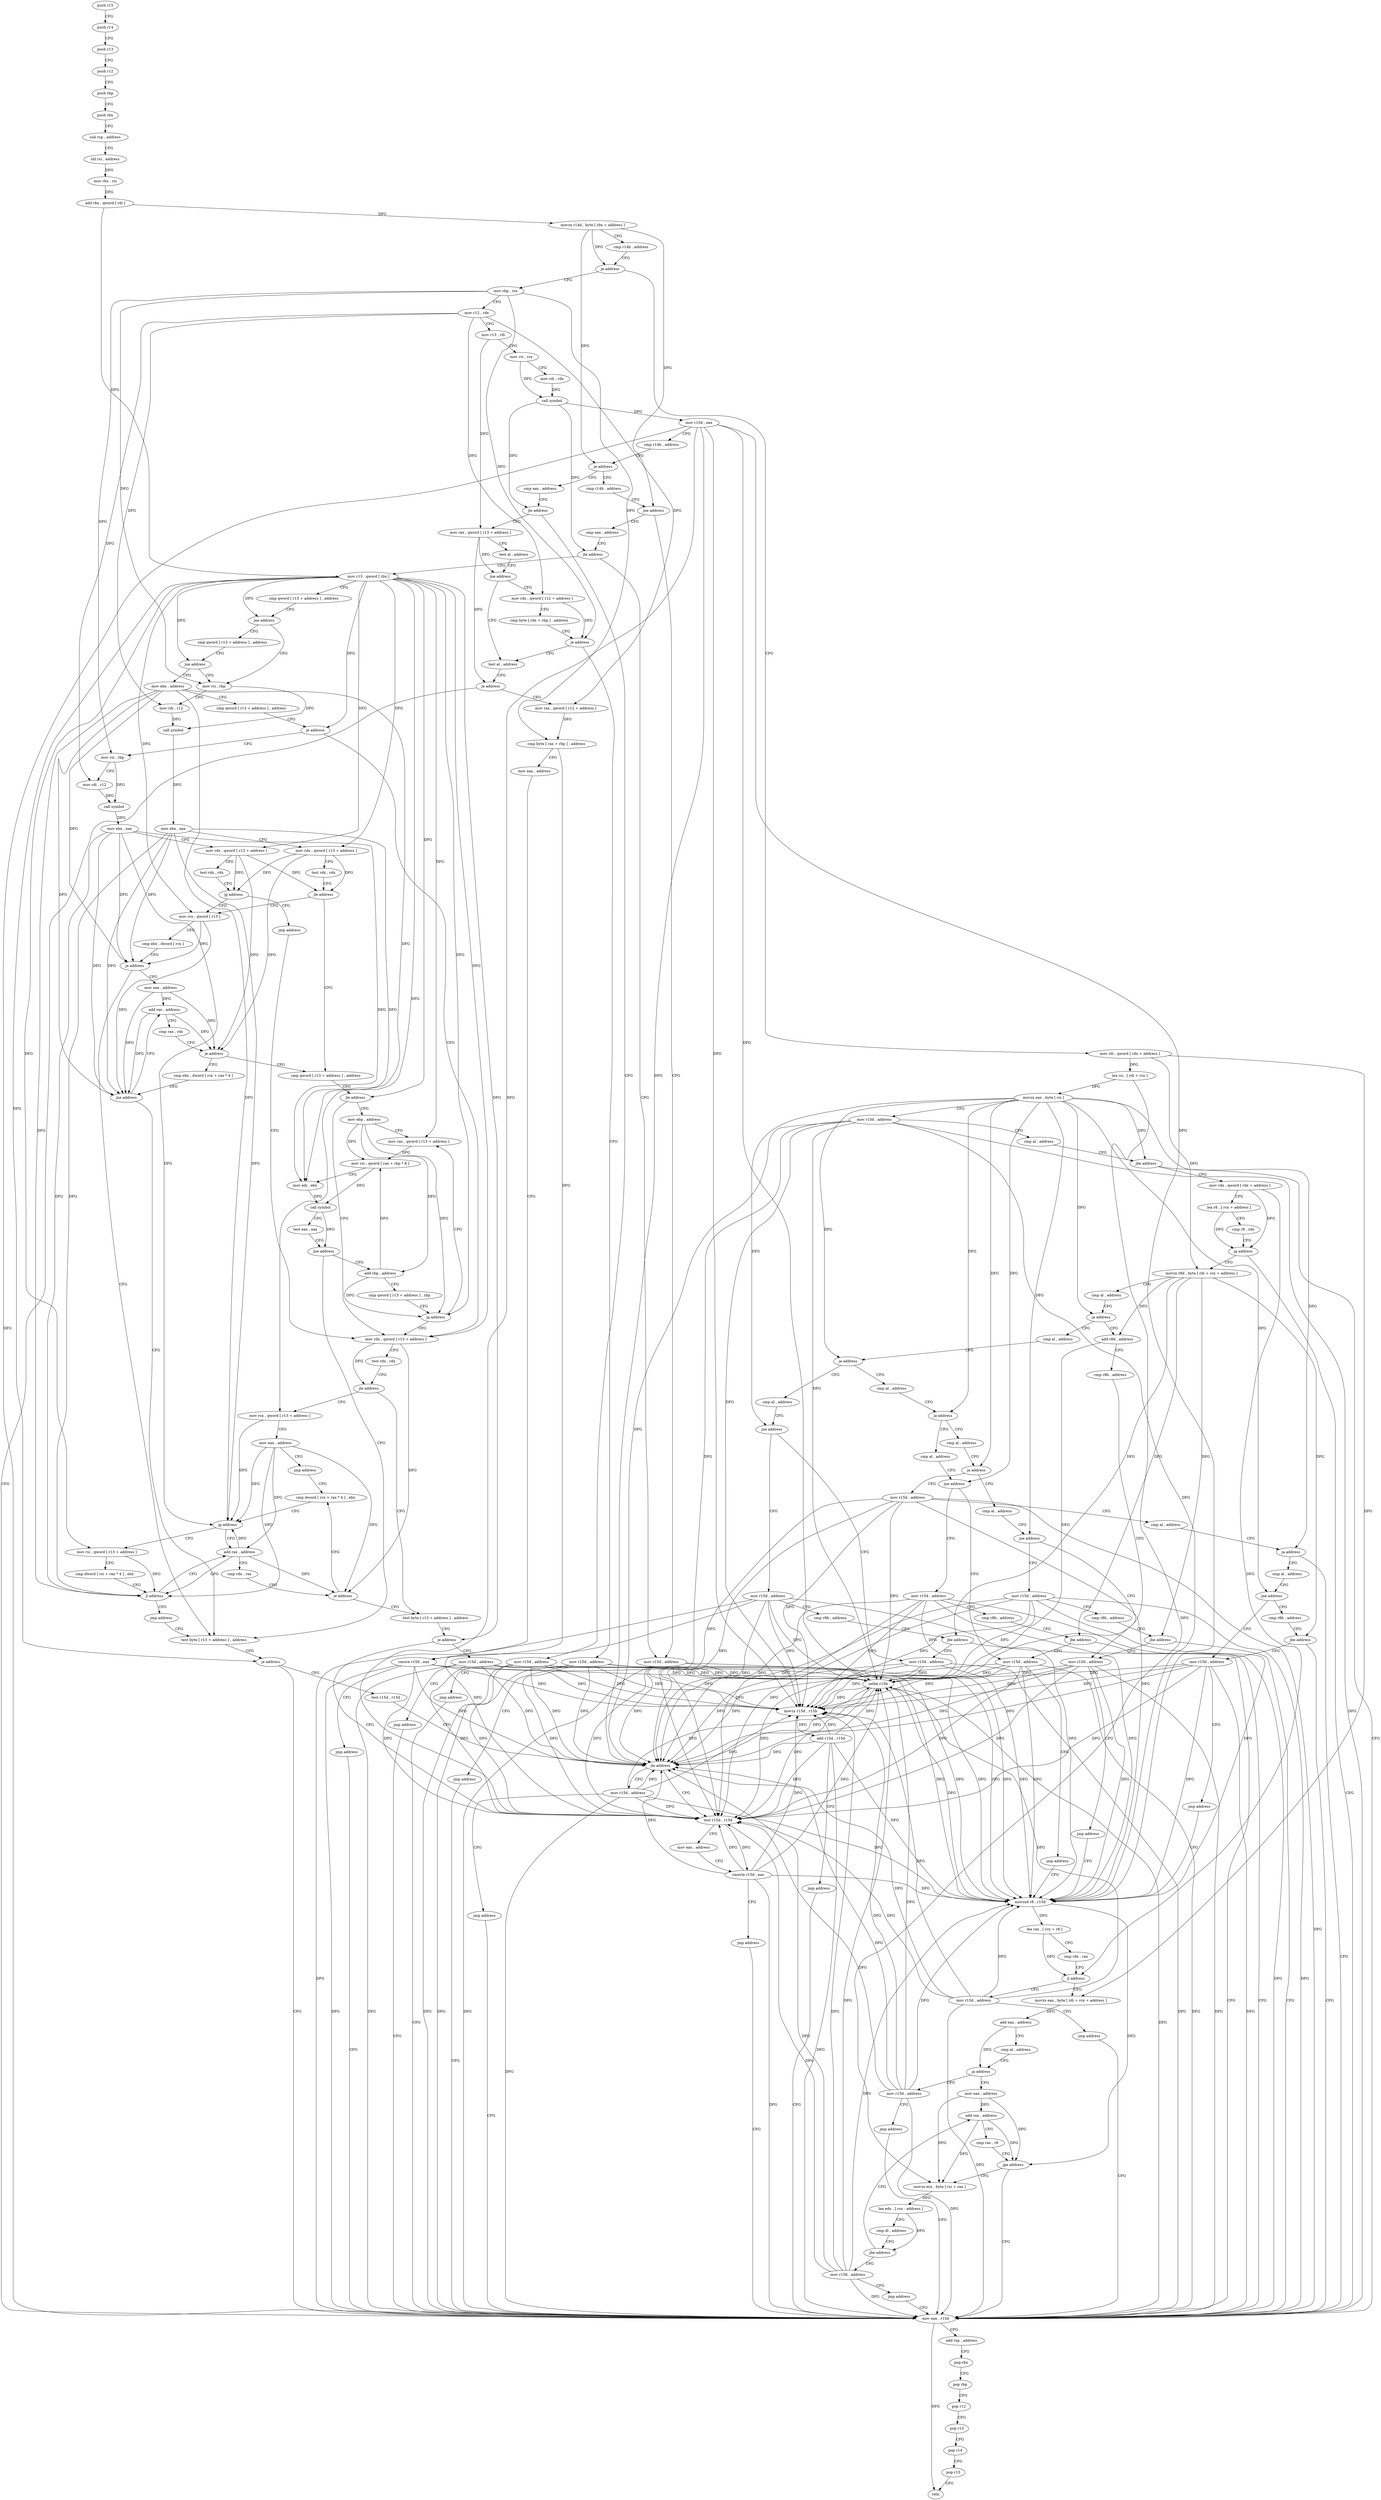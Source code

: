 digraph "func" {
"4343813" [label = "push r15" ]
"4343815" [label = "push r14" ]
"4343817" [label = "push r13" ]
"4343819" [label = "push r12" ]
"4343821" [label = "push rbp" ]
"4343822" [label = "push rbx" ]
"4343823" [label = "sub rsp , address" ]
"4343827" [label = "shl rsi , address" ]
"4343831" [label = "mov rbx , rsi" ]
"4343834" [label = "add rbx , qword [ rdi ]" ]
"4343837" [label = "movzx r14d , byte [ rbx + address ]" ]
"4343842" [label = "cmp r14b , address" ]
"4343846" [label = "je address" ]
"4343972" [label = "mov rdi , qword [ rdx + address ]" ]
"4343848" [label = "mov rbp , rcx" ]
"4343976" [label = "lea rsi , [ rdi + rcx ]" ]
"4343980" [label = "movzx eax , byte [ rsi ]" ]
"4343983" [label = "mov r15d , address" ]
"4343989" [label = "cmp al , address" ]
"4343991" [label = "jbe address" ]
"4344504" [label = "mov eax , r15d" ]
"4343997" [label = "mov rdx , qword [ rdx + address ]" ]
"4343851" [label = "mov r12 , rdx" ]
"4343854" [label = "mov r13 , rdi" ]
"4343857" [label = "mov rsi , rcx" ]
"4343860" [label = "mov rdi , rdx" ]
"4343863" [label = "call symbol" ]
"4343868" [label = "mov r15d , eax" ]
"4343871" [label = "cmp r14b , address" ]
"4343875" [label = "je address" ]
"4344257" [label = "cmp eax , address" ]
"4343881" [label = "cmp r14b , address" ]
"4344507" [label = "add rsp , address" ]
"4344511" [label = "pop rbx" ]
"4344512" [label = "pop rbp" ]
"4344513" [label = "pop r12" ]
"4344515" [label = "pop r13" ]
"4344517" [label = "pop r14" ]
"4344519" [label = "pop r15" ]
"4344521" [label = "retn" ]
"4344001" [label = "lea r8 , [ rcx + address ]" ]
"4344005" [label = "cmp r8 , rdx" ]
"4344008" [label = "jg address" ]
"4344014" [label = "movzx r8d , byte [ rdi + rcx + address ]" ]
"4344260" [label = "jle address" ]
"4344482" [label = "mov r15d , address" ]
"4344266" [label = "mov rax , qword [ r13 + address ]" ]
"4343885" [label = "jne address" ]
"4344498" [label = "mov r15d , address" ]
"4343891" [label = "cmp eax , address" ]
"4344020" [label = "cmp al , address" ]
"4344022" [label = "ja address" ]
"4344048" [label = "cmp al , address" ]
"4344024" [label = "add r8d , address" ]
"4344488" [label = "jmp address" ]
"4344273" [label = "test al , address" ]
"4344275" [label = "jne address" ]
"4344292" [label = "test al , address" ]
"4344277" [label = "mov rdx , qword [ r12 + address ]" ]
"4343894" [label = "jle address" ]
"4343900" [label = "mov r13 , qword [ rbx ]" ]
"4344050" [label = "ja address" ]
"4344151" [label = "cmp al , address" ]
"4344052" [label = "cmp al , address" ]
"4344028" [label = "cmp r8b , address" ]
"4344032" [label = "setbe r15b" ]
"4344036" [label = "movzx r15d , r15b" ]
"4344040" [label = "add r15d , r15d" ]
"4344043" [label = "jmp address" ]
"4344294" [label = "je address" ]
"4344300" [label = "mov rax , qword [ r12 + address ]" ]
"4344282" [label = "cmp byte [ rdx + rbp ] , address" ]
"4344286" [label = "je address" ]
"4344490" [label = "mov r15d , address" ]
"4343903" [label = "cmp qword [ r13 + address ] , address" ]
"4343908" [label = "jne address" ]
"4344323" [label = "mov rsi , rbp" ]
"4343914" [label = "cmp qword [ r13 + address ] , address" ]
"4344153" [label = "ja address" ]
"4344183" [label = "cmp al , address" ]
"4344155" [label = "cmp al , address" ]
"4344054" [label = "jne address" ]
"4344072" [label = "mov r15d , address" ]
"4344056" [label = "mov r15d , address" ]
"4344305" [label = "cmp byte [ rax + rbp ] , address" ]
"4344309" [label = "mov eax , address" ]
"4344314" [label = "cmove r15d , eax" ]
"4344318" [label = "jmp address" ]
"4344496" [label = "jmp address" ]
"4344326" [label = "mov rdi , r12" ]
"4344329" [label = "call symbol" ]
"4344334" [label = "mov ebx , eax" ]
"4344336" [label = "mov rdx , qword [ r13 + address ]" ]
"4344340" [label = "test rdx , rdx" ]
"4344343" [label = "jle address" ]
"4344396" [label = "cmp qword [ r13 + address ] , address" ]
"4344345" [label = "mov rcx , qword [ r13 ]" ]
"4343919" [label = "jne address" ]
"4343925" [label = "mov ebx , address" ]
"4344185" [label = "ja address" ]
"4344218" [label = "mov r15d , address" ]
"4344187" [label = "cmp al , address" ]
"4344157" [label = "jne address" ]
"4344175" [label = "mov r15d , address" ]
"4344159" [label = "mov r15d , address" ]
"4344078" [label = "movsxd r8 , r15d" ]
"4344062" [label = "cmp r8b , address" ]
"4344066" [label = "jbe address" ]
"4344401" [label = "jle address" ]
"4344437" [label = "mov rdx , qword [ r13 + address ]" ]
"4344403" [label = "mov ebp , address" ]
"4344349" [label = "cmp ebx , dword [ rcx ]" ]
"4344351" [label = "je address" ]
"4344372" [label = "test byte [ r13 + address ] , address" ]
"4344353" [label = "mov eax , address" ]
"4343930" [label = "cmp qword [ r13 + address ] , address" ]
"4343935" [label = "je address" ]
"4343941" [label = "mov rsi , rbp" ]
"4344224" [label = "cmp al , address" ]
"4344226" [label = "ja address" ]
"4344232" [label = "cmp al , address" ]
"4344189" [label = "jne address" ]
"4344207" [label = "mov r15d , address" ]
"4344191" [label = "mov r15d , address" ]
"4344181" [label = "jmp address" ]
"4344165" [label = "cmp r8b , address" ]
"4344169" [label = "jbe address" ]
"4344530" [label = "mov r15d , address" ]
"4344536" [label = "jmp address" ]
"4344094" [label = "movzx eax , byte [ rdi + rcx + address ]" ]
"4344099" [label = "add eax , address" ]
"4344102" [label = "cmp al , address" ]
"4344104" [label = "ja address" ]
"4344522" [label = "mov r15d , address" ]
"4344110" [label = "mov eax , address" ]
"4344441" [label = "test rdx , rdx" ]
"4344444" [label = "jle address" ]
"4344546" [label = "test byte [ r13 + address ] , address" ]
"4344446" [label = "mov rcx , qword [ r13 + address ]" ]
"4344408" [label = "mov rax , qword [ r13 + address ]" ]
"4344377" [label = "je address" ]
"4344379" [label = "test r15d , r15d" ]
"4344358" [label = "add rax , address" ]
"4343944" [label = "mov rdi , r12" ]
"4343947" [label = "call symbol" ]
"4343952" [label = "mov ebx , eax" ]
"4343954" [label = "mov rdx , qword [ r13 + address ]" ]
"4343958" [label = "test rdx , rdx" ]
"4343961" [label = "jg address" ]
"4343967" [label = "jmp address" ]
"4344234" [label = "jne address" ]
"4344246" [label = "mov r15d , address" ]
"4344236" [label = "cmp r8b , address" ]
"4344213" [label = "jmp address" ]
"4344197" [label = "cmp r8b , address" ]
"4344201" [label = "jbe address" ]
"4344081" [label = "lea rax , [ rcx + r8 ]" ]
"4344085" [label = "cmp rdx , rax" ]
"4344088" [label = "jl address" ]
"4344528" [label = "jmp address" ]
"4344115" [label = "add rax , address" ]
"4344551" [label = "je address" ]
"4344538" [label = "mov r15d , address" ]
"4344553" [label = "test r15d , r15d" ]
"4344450" [label = "mov eax , address" ]
"4344455" [label = "jmp address" ]
"4344466" [label = "cmp dword [ rcx + rax * 4 ] , ebx" ]
"4344427" [label = "add rbp , address" ]
"4344431" [label = "cmp qword [ r13 + address ] , rbp" ]
"4344435" [label = "jg address" ]
"4344382" [label = "jle address" ]
"4344388" [label = "mov r15d , address" ]
"4344367" [label = "cmp ebx , dword [ rcx + rax * 4 ]" ]
"4344370" [label = "jne address" ]
"4344252" [label = "jmp address" ]
"4344240" [label = "jbe address" ]
"4344128" [label = "movzx ecx , byte [ rsi + rax ]" ]
"4344132" [label = "lea edx , [ rcx - address ]" ]
"4344135" [label = "cmp dl , address" ]
"4344138" [label = "jbe address" ]
"4344140" [label = "mov r15d , address" ]
"4344544" [label = "jmp address" ]
"4344556" [label = "mov eax , address" ]
"4344561" [label = "cmovle r15d , eax" ]
"4344565" [label = "jmp address" ]
"4344469" [label = "jg address" ]
"4344457" [label = "add rax , address" ]
"4344471" [label = "mov rsi , qword [ r13 + address ]" ]
"4344412" [label = "mov rsi , qword [ rax + rbp * 8 ]" ]
"4344416" [label = "mov edi , ebx" ]
"4344418" [label = "call symbol" ]
"4344423" [label = "test eax , eax" ]
"4344425" [label = "jne address" ]
"4344394" [label = "jmp address" ]
"4344362" [label = "cmp rax , rdx" ]
"4344365" [label = "je address" ]
"4344119" [label = "cmp rax , r8" ]
"4344122" [label = "jge address" ]
"4344146" [label = "jmp address" ]
"4344461" [label = "cmp rdx , rax" ]
"4344464" [label = "je address" ]
"4344475" [label = "cmp dword [ rsi + rax * 4 ] , ebx" ]
"4344478" [label = "jl address" ]
"4344480" [label = "jmp address" ]
"4343813" -> "4343815" [ label = "CFG" ]
"4343815" -> "4343817" [ label = "CFG" ]
"4343817" -> "4343819" [ label = "CFG" ]
"4343819" -> "4343821" [ label = "CFG" ]
"4343821" -> "4343822" [ label = "CFG" ]
"4343822" -> "4343823" [ label = "CFG" ]
"4343823" -> "4343827" [ label = "CFG" ]
"4343827" -> "4343831" [ label = "DFG" ]
"4343831" -> "4343834" [ label = "DFG" ]
"4343834" -> "4343837" [ label = "DFG" ]
"4343834" -> "4343900" [ label = "DFG" ]
"4343837" -> "4343842" [ label = "CFG" ]
"4343837" -> "4343846" [ label = "DFG" ]
"4343837" -> "4343875" [ label = "DFG" ]
"4343837" -> "4343885" [ label = "DFG" ]
"4343842" -> "4343846" [ label = "CFG" ]
"4343846" -> "4343972" [ label = "CFG" ]
"4343846" -> "4343848" [ label = "CFG" ]
"4343972" -> "4343976" [ label = "DFG" ]
"4343972" -> "4344014" [ label = "DFG" ]
"4343972" -> "4344094" [ label = "DFG" ]
"4343848" -> "4343851" [ label = "CFG" ]
"4343848" -> "4344286" [ label = "DFG" ]
"4343848" -> "4344305" [ label = "DFG" ]
"4343848" -> "4344323" [ label = "DFG" ]
"4343848" -> "4343941" [ label = "DFG" ]
"4343976" -> "4343980" [ label = "DFG" ]
"4343976" -> "4344128" [ label = "DFG" ]
"4343980" -> "4343983" [ label = "CFG" ]
"4343980" -> "4343991" [ label = "DFG" ]
"4343980" -> "4344022" [ label = "DFG" ]
"4343980" -> "4344050" [ label = "DFG" ]
"4343980" -> "4344153" [ label = "DFG" ]
"4343980" -> "4344054" [ label = "DFG" ]
"4343980" -> "4344185" [ label = "DFG" ]
"4343980" -> "4344157" [ label = "DFG" ]
"4343980" -> "4344226" [ label = "DFG" ]
"4343980" -> "4344189" [ label = "DFG" ]
"4343980" -> "4344234" [ label = "DFG" ]
"4343983" -> "4343989" [ label = "CFG" ]
"4343983" -> "4344504" [ label = "DFG" ]
"4343983" -> "4344032" [ label = "DFG" ]
"4343983" -> "4344036" [ label = "DFG" ]
"4343983" -> "4344078" [ label = "DFG" ]
"4343983" -> "4344382" [ label = "DFG" ]
"4343983" -> "4344553" [ label = "DFG" ]
"4343989" -> "4343991" [ label = "CFG" ]
"4343991" -> "4344504" [ label = "CFG" ]
"4343991" -> "4343997" [ label = "CFG" ]
"4344504" -> "4344507" [ label = "CFG" ]
"4344504" -> "4344521" [ label = "DFG" ]
"4343997" -> "4344001" [ label = "CFG" ]
"4343997" -> "4344008" [ label = "DFG" ]
"4343997" -> "4344088" [ label = "DFG" ]
"4343851" -> "4343854" [ label = "CFG" ]
"4343851" -> "4344277" [ label = "DFG" ]
"4343851" -> "4344300" [ label = "DFG" ]
"4343851" -> "4344326" [ label = "DFG" ]
"4343851" -> "4343944" [ label = "DFG" ]
"4343854" -> "4343857" [ label = "CFG" ]
"4343854" -> "4344266" [ label = "DFG" ]
"4343857" -> "4343860" [ label = "CFG" ]
"4343857" -> "4343863" [ label = "DFG" ]
"4343860" -> "4343863" [ label = "DFG" ]
"4343863" -> "4343868" [ label = "DFG" ]
"4343863" -> "4344260" [ label = "DFG" ]
"4343863" -> "4343894" [ label = "DFG" ]
"4343868" -> "4343871" [ label = "CFG" ]
"4343868" -> "4344504" [ label = "DFG" ]
"4343868" -> "4344032" [ label = "DFG" ]
"4343868" -> "4344036" [ label = "DFG" ]
"4343868" -> "4344078" [ label = "DFG" ]
"4343868" -> "4344382" [ label = "DFG" ]
"4343868" -> "4344553" [ label = "DFG" ]
"4343871" -> "4343875" [ label = "CFG" ]
"4343875" -> "4344257" [ label = "CFG" ]
"4343875" -> "4343881" [ label = "CFG" ]
"4344257" -> "4344260" [ label = "CFG" ]
"4343881" -> "4343885" [ label = "CFG" ]
"4344507" -> "4344511" [ label = "CFG" ]
"4344511" -> "4344512" [ label = "CFG" ]
"4344512" -> "4344513" [ label = "CFG" ]
"4344513" -> "4344515" [ label = "CFG" ]
"4344515" -> "4344517" [ label = "CFG" ]
"4344517" -> "4344519" [ label = "CFG" ]
"4344519" -> "4344521" [ label = "CFG" ]
"4344001" -> "4344005" [ label = "CFG" ]
"4344001" -> "4344008" [ label = "DFG" ]
"4344005" -> "4344008" [ label = "CFG" ]
"4344008" -> "4344504" [ label = "CFG" ]
"4344008" -> "4344014" [ label = "CFG" ]
"4344014" -> "4344020" [ label = "CFG" ]
"4344014" -> "4344024" [ label = "DFG" ]
"4344014" -> "4344066" [ label = "DFG" ]
"4344014" -> "4344169" [ label = "DFG" ]
"4344014" -> "4344201" [ label = "DFG" ]
"4344014" -> "4344240" [ label = "DFG" ]
"4344260" -> "4344482" [ label = "CFG" ]
"4344260" -> "4344266" [ label = "CFG" ]
"4344482" -> "4344488" [ label = "CFG" ]
"4344482" -> "4344504" [ label = "DFG" ]
"4344482" -> "4344032" [ label = "DFG" ]
"4344482" -> "4344036" [ label = "DFG" ]
"4344482" -> "4344078" [ label = "DFG" ]
"4344482" -> "4344382" [ label = "DFG" ]
"4344482" -> "4344553" [ label = "DFG" ]
"4344266" -> "4344273" [ label = "CFG" ]
"4344266" -> "4344275" [ label = "DFG" ]
"4344266" -> "4344294" [ label = "DFG" ]
"4343885" -> "4344498" [ label = "CFG" ]
"4343885" -> "4343891" [ label = "CFG" ]
"4344498" -> "4344504" [ label = "DFG" ]
"4344498" -> "4344032" [ label = "DFG" ]
"4344498" -> "4344036" [ label = "DFG" ]
"4344498" -> "4344078" [ label = "DFG" ]
"4344498" -> "4344382" [ label = "DFG" ]
"4344498" -> "4344553" [ label = "DFG" ]
"4343891" -> "4343894" [ label = "CFG" ]
"4344020" -> "4344022" [ label = "CFG" ]
"4344022" -> "4344048" [ label = "CFG" ]
"4344022" -> "4344024" [ label = "CFG" ]
"4344048" -> "4344050" [ label = "CFG" ]
"4344024" -> "4344028" [ label = "CFG" ]
"4344024" -> "4344032" [ label = "DFG" ]
"4344488" -> "4344504" [ label = "CFG" ]
"4344273" -> "4344275" [ label = "CFG" ]
"4344275" -> "4344292" [ label = "CFG" ]
"4344275" -> "4344277" [ label = "CFG" ]
"4344292" -> "4344294" [ label = "CFG" ]
"4344277" -> "4344282" [ label = "CFG" ]
"4344277" -> "4344286" [ label = "DFG" ]
"4343894" -> "4344498" [ label = "CFG" ]
"4343894" -> "4343900" [ label = "CFG" ]
"4343900" -> "4343903" [ label = "CFG" ]
"4343900" -> "4343908" [ label = "DFG" ]
"4343900" -> "4344336" [ label = "DFG" ]
"4343900" -> "4343919" [ label = "DFG" ]
"4343900" -> "4344401" [ label = "DFG" ]
"4343900" -> "4344345" [ label = "DFG" ]
"4343900" -> "4343935" [ label = "DFG" ]
"4343900" -> "4344437" [ label = "DFG" ]
"4343900" -> "4344377" [ label = "DFG" ]
"4343900" -> "4343954" [ label = "DFG" ]
"4343900" -> "4344551" [ label = "DFG" ]
"4343900" -> "4344446" [ label = "DFG" ]
"4343900" -> "4344408" [ label = "DFG" ]
"4343900" -> "4344435" [ label = "DFG" ]
"4343900" -> "4344471" [ label = "DFG" ]
"4344050" -> "4344151" [ label = "CFG" ]
"4344050" -> "4344052" [ label = "CFG" ]
"4344151" -> "4344153" [ label = "CFG" ]
"4344052" -> "4344054" [ label = "CFG" ]
"4344028" -> "4344032" [ label = "CFG" ]
"4344032" -> "4344036" [ label = "DFG" ]
"4344032" -> "4344504" [ label = "DFG" ]
"4344032" -> "4344078" [ label = "DFG" ]
"4344032" -> "4344382" [ label = "DFG" ]
"4344032" -> "4344553" [ label = "DFG" ]
"4344036" -> "4344040" [ label = "DFG" ]
"4344040" -> "4344043" [ label = "CFG" ]
"4344040" -> "4344504" [ label = "DFG" ]
"4344040" -> "4344036" [ label = "DFG" ]
"4344040" -> "4344032" [ label = "DFG" ]
"4344040" -> "4344078" [ label = "DFG" ]
"4344040" -> "4344382" [ label = "DFG" ]
"4344040" -> "4344553" [ label = "DFG" ]
"4344043" -> "4344504" [ label = "CFG" ]
"4344294" -> "4344504" [ label = "CFG" ]
"4344294" -> "4344300" [ label = "CFG" ]
"4344300" -> "4344305" [ label = "DFG" ]
"4344282" -> "4344286" [ label = "CFG" ]
"4344286" -> "4344490" [ label = "CFG" ]
"4344286" -> "4344292" [ label = "CFG" ]
"4344490" -> "4344496" [ label = "CFG" ]
"4344490" -> "4344504" [ label = "DFG" ]
"4344490" -> "4344036" [ label = "DFG" ]
"4344490" -> "4344032" [ label = "DFG" ]
"4344490" -> "4344078" [ label = "DFG" ]
"4344490" -> "4344382" [ label = "DFG" ]
"4344490" -> "4344553" [ label = "DFG" ]
"4343903" -> "4343908" [ label = "CFG" ]
"4343908" -> "4344323" [ label = "CFG" ]
"4343908" -> "4343914" [ label = "CFG" ]
"4344323" -> "4344326" [ label = "CFG" ]
"4344323" -> "4344329" [ label = "DFG" ]
"4343914" -> "4343919" [ label = "CFG" ]
"4344153" -> "4344183" [ label = "CFG" ]
"4344153" -> "4344155" [ label = "CFG" ]
"4344183" -> "4344185" [ label = "CFG" ]
"4344155" -> "4344157" [ label = "CFG" ]
"4344054" -> "4344072" [ label = "CFG" ]
"4344054" -> "4344056" [ label = "CFG" ]
"4344072" -> "4344078" [ label = "DFG" ]
"4344072" -> "4344504" [ label = "DFG" ]
"4344072" -> "4344036" [ label = "DFG" ]
"4344072" -> "4344032" [ label = "DFG" ]
"4344072" -> "4344382" [ label = "DFG" ]
"4344072" -> "4344553" [ label = "DFG" ]
"4344056" -> "4344062" [ label = "CFG" ]
"4344056" -> "4344504" [ label = "DFG" ]
"4344056" -> "4344036" [ label = "DFG" ]
"4344056" -> "4344032" [ label = "DFG" ]
"4344056" -> "4344078" [ label = "DFG" ]
"4344056" -> "4344382" [ label = "DFG" ]
"4344056" -> "4344553" [ label = "DFG" ]
"4344305" -> "4344309" [ label = "CFG" ]
"4344305" -> "4344314" [ label = "DFG" ]
"4344309" -> "4344314" [ label = "CFG" ]
"4344314" -> "4344318" [ label = "CFG" ]
"4344314" -> "4344504" [ label = "DFG" ]
"4344314" -> "4344036" [ label = "DFG" ]
"4344314" -> "4344032" [ label = "DFG" ]
"4344314" -> "4344078" [ label = "DFG" ]
"4344314" -> "4344382" [ label = "DFG" ]
"4344314" -> "4344553" [ label = "DFG" ]
"4344318" -> "4344504" [ label = "CFG" ]
"4344496" -> "4344504" [ label = "CFG" ]
"4344326" -> "4344329" [ label = "DFG" ]
"4344329" -> "4344334" [ label = "DFG" ]
"4344334" -> "4344336" [ label = "CFG" ]
"4344334" -> "4344351" [ label = "DFG" ]
"4344334" -> "4344416" [ label = "DFG" ]
"4344334" -> "4344469" [ label = "DFG" ]
"4344334" -> "4344370" [ label = "DFG" ]
"4344334" -> "4344478" [ label = "DFG" ]
"4344336" -> "4344340" [ label = "CFG" ]
"4344336" -> "4344343" [ label = "DFG" ]
"4344336" -> "4343961" [ label = "DFG" ]
"4344336" -> "4344365" [ label = "DFG" ]
"4344340" -> "4344343" [ label = "CFG" ]
"4344343" -> "4344396" [ label = "CFG" ]
"4344343" -> "4344345" [ label = "CFG" ]
"4344396" -> "4344401" [ label = "CFG" ]
"4344345" -> "4344349" [ label = "CFG" ]
"4344345" -> "4344351" [ label = "DFG" ]
"4344345" -> "4344370" [ label = "DFG" ]
"4343919" -> "4344323" [ label = "CFG" ]
"4343919" -> "4343925" [ label = "CFG" ]
"4343925" -> "4343930" [ label = "CFG" ]
"4343925" -> "4344351" [ label = "DFG" ]
"4343925" -> "4344416" [ label = "DFG" ]
"4343925" -> "4344469" [ label = "DFG" ]
"4343925" -> "4344370" [ label = "DFG" ]
"4343925" -> "4344478" [ label = "DFG" ]
"4344185" -> "4344218" [ label = "CFG" ]
"4344185" -> "4344187" [ label = "CFG" ]
"4344218" -> "4344224" [ label = "CFG" ]
"4344218" -> "4344504" [ label = "DFG" ]
"4344218" -> "4344036" [ label = "DFG" ]
"4344218" -> "4344032" [ label = "DFG" ]
"4344218" -> "4344078" [ label = "DFG" ]
"4344218" -> "4344382" [ label = "DFG" ]
"4344218" -> "4344553" [ label = "DFG" ]
"4344187" -> "4344189" [ label = "CFG" ]
"4344157" -> "4344175" [ label = "CFG" ]
"4344157" -> "4344159" [ label = "CFG" ]
"4344175" -> "4344181" [ label = "CFG" ]
"4344175" -> "4344504" [ label = "DFG" ]
"4344175" -> "4344036" [ label = "DFG" ]
"4344175" -> "4344032" [ label = "DFG" ]
"4344175" -> "4344078" [ label = "DFG" ]
"4344175" -> "4344382" [ label = "DFG" ]
"4344175" -> "4344553" [ label = "DFG" ]
"4344159" -> "4344165" [ label = "CFG" ]
"4344159" -> "4344504" [ label = "DFG" ]
"4344159" -> "4344036" [ label = "DFG" ]
"4344159" -> "4344032" [ label = "DFG" ]
"4344159" -> "4344078" [ label = "DFG" ]
"4344159" -> "4344382" [ label = "DFG" ]
"4344159" -> "4344553" [ label = "DFG" ]
"4344078" -> "4344081" [ label = "DFG" ]
"4344078" -> "4344122" [ label = "DFG" ]
"4344062" -> "4344066" [ label = "CFG" ]
"4344066" -> "4344504" [ label = "CFG" ]
"4344066" -> "4344072" [ label = "CFG" ]
"4344401" -> "4344437" [ label = "CFG" ]
"4344401" -> "4344403" [ label = "CFG" ]
"4344437" -> "4344441" [ label = "CFG" ]
"4344437" -> "4344444" [ label = "DFG" ]
"4344437" -> "4344464" [ label = "DFG" ]
"4344403" -> "4344408" [ label = "CFG" ]
"4344403" -> "4344412" [ label = "DFG" ]
"4344403" -> "4344427" [ label = "DFG" ]
"4344403" -> "4344435" [ label = "DFG" ]
"4344349" -> "4344351" [ label = "CFG" ]
"4344351" -> "4344372" [ label = "CFG" ]
"4344351" -> "4344353" [ label = "CFG" ]
"4344372" -> "4344377" [ label = "CFG" ]
"4344353" -> "4344358" [ label = "DFG" ]
"4344353" -> "4344365" [ label = "DFG" ]
"4344353" -> "4344370" [ label = "DFG" ]
"4343930" -> "4343935" [ label = "CFG" ]
"4343935" -> "4344437" [ label = "CFG" ]
"4343935" -> "4343941" [ label = "CFG" ]
"4343941" -> "4343944" [ label = "CFG" ]
"4343941" -> "4343947" [ label = "DFG" ]
"4344224" -> "4344226" [ label = "CFG" ]
"4344226" -> "4344504" [ label = "CFG" ]
"4344226" -> "4344232" [ label = "CFG" ]
"4344232" -> "4344234" [ label = "CFG" ]
"4344189" -> "4344207" [ label = "CFG" ]
"4344189" -> "4344191" [ label = "CFG" ]
"4344207" -> "4344213" [ label = "CFG" ]
"4344207" -> "4344504" [ label = "DFG" ]
"4344207" -> "4344036" [ label = "DFG" ]
"4344207" -> "4344078" [ label = "DFG" ]
"4344207" -> "4344032" [ label = "DFG" ]
"4344207" -> "4344382" [ label = "DFG" ]
"4344207" -> "4344553" [ label = "DFG" ]
"4344191" -> "4344197" [ label = "CFG" ]
"4344191" -> "4344504" [ label = "DFG" ]
"4344191" -> "4344036" [ label = "DFG" ]
"4344191" -> "4344078" [ label = "DFG" ]
"4344191" -> "4344032" [ label = "DFG" ]
"4344191" -> "4344382" [ label = "DFG" ]
"4344191" -> "4344553" [ label = "DFG" ]
"4344181" -> "4344078" [ label = "CFG" ]
"4344165" -> "4344169" [ label = "CFG" ]
"4344169" -> "4344504" [ label = "CFG" ]
"4344169" -> "4344175" [ label = "CFG" ]
"4344530" -> "4344536" [ label = "CFG" ]
"4344530" -> "4344504" [ label = "DFG" ]
"4344530" -> "4344036" [ label = "DFG" ]
"4344530" -> "4344078" [ label = "DFG" ]
"4344530" -> "4344032" [ label = "DFG" ]
"4344530" -> "4344382" [ label = "DFG" ]
"4344530" -> "4344553" [ label = "DFG" ]
"4344536" -> "4344504" [ label = "CFG" ]
"4344094" -> "4344099" [ label = "DFG" ]
"4344099" -> "4344102" [ label = "CFG" ]
"4344099" -> "4344104" [ label = "DFG" ]
"4344102" -> "4344104" [ label = "CFG" ]
"4344104" -> "4344522" [ label = "CFG" ]
"4344104" -> "4344110" [ label = "CFG" ]
"4344522" -> "4344528" [ label = "CFG" ]
"4344522" -> "4344504" [ label = "DFG" ]
"4344522" -> "4344036" [ label = "DFG" ]
"4344522" -> "4344078" [ label = "DFG" ]
"4344522" -> "4344382" [ label = "DFG" ]
"4344522" -> "4344032" [ label = "DFG" ]
"4344522" -> "4344553" [ label = "DFG" ]
"4344110" -> "4344115" [ label = "DFG" ]
"4344110" -> "4344122" [ label = "DFG" ]
"4344110" -> "4344128" [ label = "DFG" ]
"4344441" -> "4344444" [ label = "CFG" ]
"4344444" -> "4344546" [ label = "CFG" ]
"4344444" -> "4344446" [ label = "CFG" ]
"4344546" -> "4344551" [ label = "CFG" ]
"4344446" -> "4344450" [ label = "CFG" ]
"4344446" -> "4344469" [ label = "DFG" ]
"4344408" -> "4344412" [ label = "DFG" ]
"4344377" -> "4344504" [ label = "CFG" ]
"4344377" -> "4344379" [ label = "CFG" ]
"4344379" -> "4344382" [ label = "CFG" ]
"4344358" -> "4344362" [ label = "CFG" ]
"4344358" -> "4344365" [ label = "DFG" ]
"4344358" -> "4344370" [ label = "DFG" ]
"4343944" -> "4343947" [ label = "DFG" ]
"4343947" -> "4343952" [ label = "DFG" ]
"4343952" -> "4343954" [ label = "CFG" ]
"4343952" -> "4344351" [ label = "DFG" ]
"4343952" -> "4344416" [ label = "DFG" ]
"4343952" -> "4344469" [ label = "DFG" ]
"4343952" -> "4344370" [ label = "DFG" ]
"4343952" -> "4344478" [ label = "DFG" ]
"4343954" -> "4343958" [ label = "CFG" ]
"4343954" -> "4344343" [ label = "DFG" ]
"4343954" -> "4343961" [ label = "DFG" ]
"4343954" -> "4344365" [ label = "DFG" ]
"4343958" -> "4343961" [ label = "CFG" ]
"4343961" -> "4344345" [ label = "CFG" ]
"4343961" -> "4343967" [ label = "CFG" ]
"4343967" -> "4344437" [ label = "CFG" ]
"4344234" -> "4344246" [ label = "CFG" ]
"4344234" -> "4344236" [ label = "CFG" ]
"4344246" -> "4344252" [ label = "CFG" ]
"4344246" -> "4344504" [ label = "DFG" ]
"4344246" -> "4344036" [ label = "DFG" ]
"4344246" -> "4344078" [ label = "DFG" ]
"4344246" -> "4344382" [ label = "DFG" ]
"4344246" -> "4344032" [ label = "DFG" ]
"4344246" -> "4344553" [ label = "DFG" ]
"4344236" -> "4344240" [ label = "CFG" ]
"4344213" -> "4344078" [ label = "CFG" ]
"4344197" -> "4344201" [ label = "CFG" ]
"4344201" -> "4344504" [ label = "CFG" ]
"4344201" -> "4344207" [ label = "CFG" ]
"4344081" -> "4344085" [ label = "CFG" ]
"4344081" -> "4344088" [ label = "DFG" ]
"4344085" -> "4344088" [ label = "CFG" ]
"4344088" -> "4344530" [ label = "CFG" ]
"4344088" -> "4344094" [ label = "CFG" ]
"4344528" -> "4344504" [ label = "CFG" ]
"4344115" -> "4344119" [ label = "CFG" ]
"4344115" -> "4344122" [ label = "DFG" ]
"4344115" -> "4344128" [ label = "DFG" ]
"4344551" -> "4344538" [ label = "CFG" ]
"4344551" -> "4344553" [ label = "CFG" ]
"4344538" -> "4344544" [ label = "CFG" ]
"4344538" -> "4344504" [ label = "DFG" ]
"4344538" -> "4344036" [ label = "DFG" ]
"4344538" -> "4344078" [ label = "DFG" ]
"4344538" -> "4344382" [ label = "DFG" ]
"4344538" -> "4344032" [ label = "DFG" ]
"4344538" -> "4344553" [ label = "DFG" ]
"4344553" -> "4344556" [ label = "CFG" ]
"4344553" -> "4344561" [ label = "DFG" ]
"4344450" -> "4344455" [ label = "CFG" ]
"4344450" -> "4344469" [ label = "DFG" ]
"4344450" -> "4344457" [ label = "DFG" ]
"4344450" -> "4344464" [ label = "DFG" ]
"4344450" -> "4344478" [ label = "DFG" ]
"4344455" -> "4344466" [ label = "CFG" ]
"4344466" -> "4344469" [ label = "CFG" ]
"4344427" -> "4344431" [ label = "CFG" ]
"4344427" -> "4344412" [ label = "DFG" ]
"4344427" -> "4344435" [ label = "DFG" ]
"4344431" -> "4344435" [ label = "CFG" ]
"4344435" -> "4344408" [ label = "CFG" ]
"4344435" -> "4344437" [ label = "CFG" ]
"4344382" -> "4344553" [ label = "CFG" ]
"4344382" -> "4344388" [ label = "CFG" ]
"4344388" -> "4344394" [ label = "CFG" ]
"4344388" -> "4344504" [ label = "DFG" ]
"4344388" -> "4344036" [ label = "DFG" ]
"4344388" -> "4344078" [ label = "DFG" ]
"4344388" -> "4344382" [ label = "DFG" ]
"4344388" -> "4344553" [ label = "DFG" ]
"4344388" -> "4344032" [ label = "DFG" ]
"4344367" -> "4344370" [ label = "CFG" ]
"4344370" -> "4344358" [ label = "CFG" ]
"4344370" -> "4344372" [ label = "CFG" ]
"4344252" -> "4344078" [ label = "CFG" ]
"4344240" -> "4344504" [ label = "CFG" ]
"4344240" -> "4344246" [ label = "CFG" ]
"4344128" -> "4344132" [ label = "DFG" ]
"4344132" -> "4344135" [ label = "CFG" ]
"4344132" -> "4344138" [ label = "DFG" ]
"4344135" -> "4344138" [ label = "CFG" ]
"4344138" -> "4344115" [ label = "CFG" ]
"4344138" -> "4344140" [ label = "CFG" ]
"4344140" -> "4344146" [ label = "CFG" ]
"4344140" -> "4344504" [ label = "DFG" ]
"4344140" -> "4344036" [ label = "DFG" ]
"4344140" -> "4344078" [ label = "DFG" ]
"4344140" -> "4344382" [ label = "DFG" ]
"4344140" -> "4344553" [ label = "DFG" ]
"4344140" -> "4344032" [ label = "DFG" ]
"4344544" -> "4344504" [ label = "CFG" ]
"4344556" -> "4344561" [ label = "CFG" ]
"4344561" -> "4344565" [ label = "CFG" ]
"4344561" -> "4344504" [ label = "DFG" ]
"4344561" -> "4344036" [ label = "DFG" ]
"4344561" -> "4344078" [ label = "DFG" ]
"4344561" -> "4344382" [ label = "DFG" ]
"4344561" -> "4344553" [ label = "DFG" ]
"4344561" -> "4344032" [ label = "DFG" ]
"4344565" -> "4344504" [ label = "CFG" ]
"4344469" -> "4344457" [ label = "CFG" ]
"4344469" -> "4344471" [ label = "CFG" ]
"4344457" -> "4344461" [ label = "CFG" ]
"4344457" -> "4344469" [ label = "DFG" ]
"4344457" -> "4344464" [ label = "DFG" ]
"4344457" -> "4344478" [ label = "DFG" ]
"4344471" -> "4344475" [ label = "CFG" ]
"4344471" -> "4344478" [ label = "DFG" ]
"4344412" -> "4344416" [ label = "CFG" ]
"4344412" -> "4344418" [ label = "DFG" ]
"4344416" -> "4344418" [ label = "DFG" ]
"4344418" -> "4344423" [ label = "CFG" ]
"4344418" -> "4344425" [ label = "DFG" ]
"4344423" -> "4344425" [ label = "CFG" ]
"4344425" -> "4344372" [ label = "CFG" ]
"4344425" -> "4344427" [ label = "CFG" ]
"4344394" -> "4344504" [ label = "CFG" ]
"4344362" -> "4344365" [ label = "CFG" ]
"4344365" -> "4344396" [ label = "CFG" ]
"4344365" -> "4344367" [ label = "CFG" ]
"4344119" -> "4344122" [ label = "CFG" ]
"4344122" -> "4344504" [ label = "CFG" ]
"4344122" -> "4344128" [ label = "CFG" ]
"4344146" -> "4344504" [ label = "CFG" ]
"4344461" -> "4344464" [ label = "CFG" ]
"4344464" -> "4344546" [ label = "CFG" ]
"4344464" -> "4344466" [ label = "CFG" ]
"4344475" -> "4344478" [ label = "CFG" ]
"4344478" -> "4344457" [ label = "CFG" ]
"4344478" -> "4344480" [ label = "CFG" ]
"4344480" -> "4344372" [ label = "CFG" ]
}
